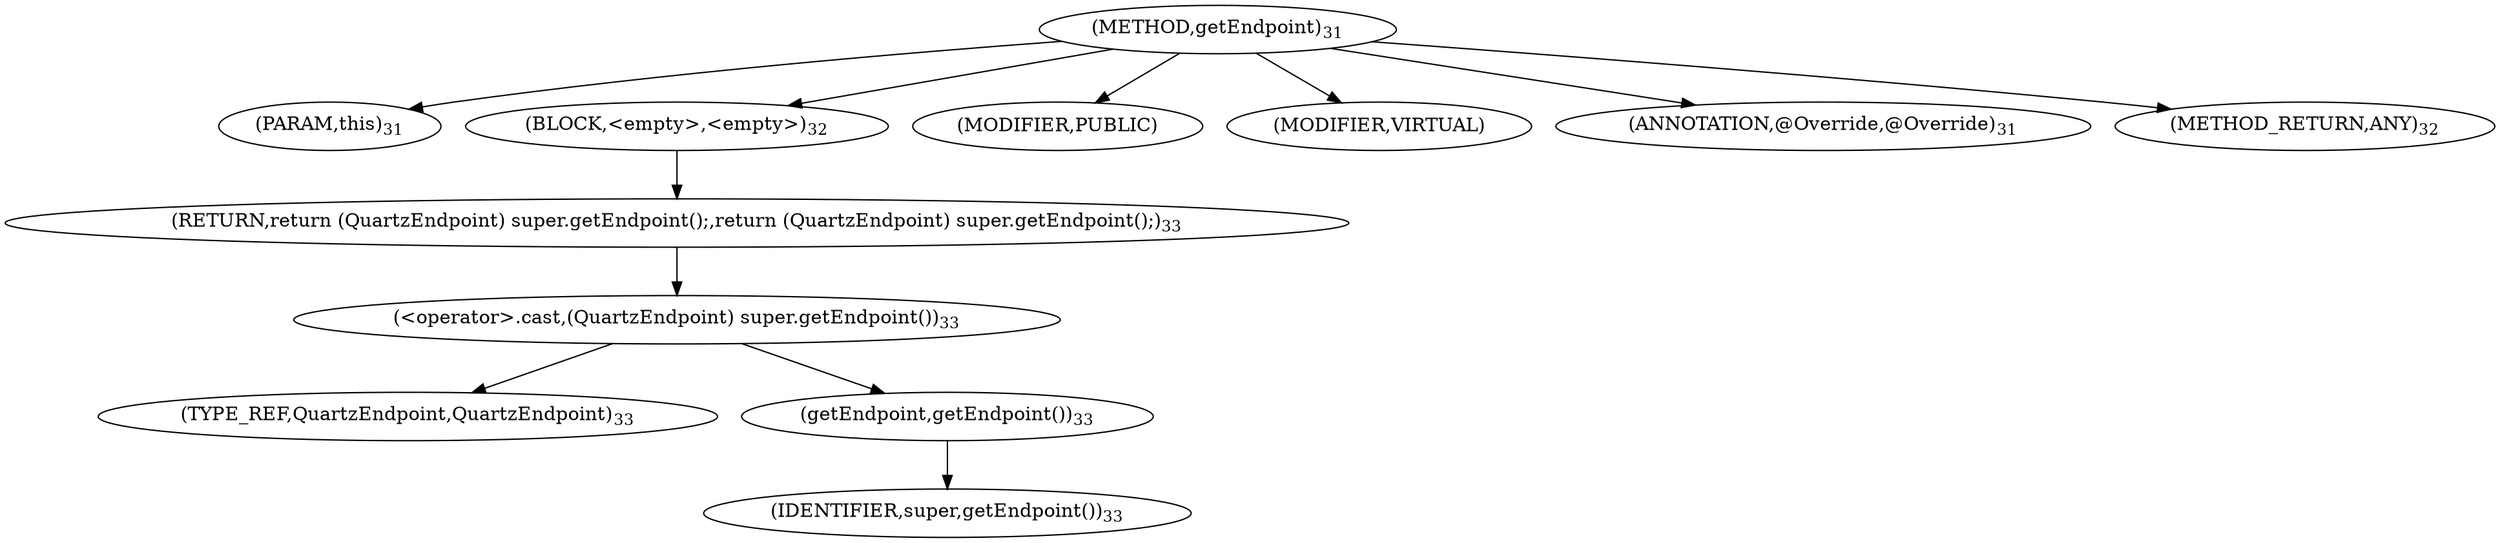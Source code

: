 digraph "getEndpoint" {  
"26" [label = <(METHOD,getEndpoint)<SUB>31</SUB>> ]
"27" [label = <(PARAM,this)<SUB>31</SUB>> ]
"28" [label = <(BLOCK,&lt;empty&gt;,&lt;empty&gt;)<SUB>32</SUB>> ]
"29" [label = <(RETURN,return (QuartzEndpoint) super.getEndpoint();,return (QuartzEndpoint) super.getEndpoint();)<SUB>33</SUB>> ]
"30" [label = <(&lt;operator&gt;.cast,(QuartzEndpoint) super.getEndpoint())<SUB>33</SUB>> ]
"31" [label = <(TYPE_REF,QuartzEndpoint,QuartzEndpoint)<SUB>33</SUB>> ]
"32" [label = <(getEndpoint,getEndpoint())<SUB>33</SUB>> ]
"33" [label = <(IDENTIFIER,super,getEndpoint())<SUB>33</SUB>> ]
"34" [label = <(MODIFIER,PUBLIC)> ]
"35" [label = <(MODIFIER,VIRTUAL)> ]
"36" [label = <(ANNOTATION,@Override,@Override)<SUB>31</SUB>> ]
"37" [label = <(METHOD_RETURN,ANY)<SUB>32</SUB>> ]
  "26" -> "27" 
  "26" -> "28" 
  "26" -> "34" 
  "26" -> "35" 
  "26" -> "36" 
  "26" -> "37" 
  "28" -> "29" 
  "29" -> "30" 
  "30" -> "31" 
  "30" -> "32" 
  "32" -> "33" 
}

